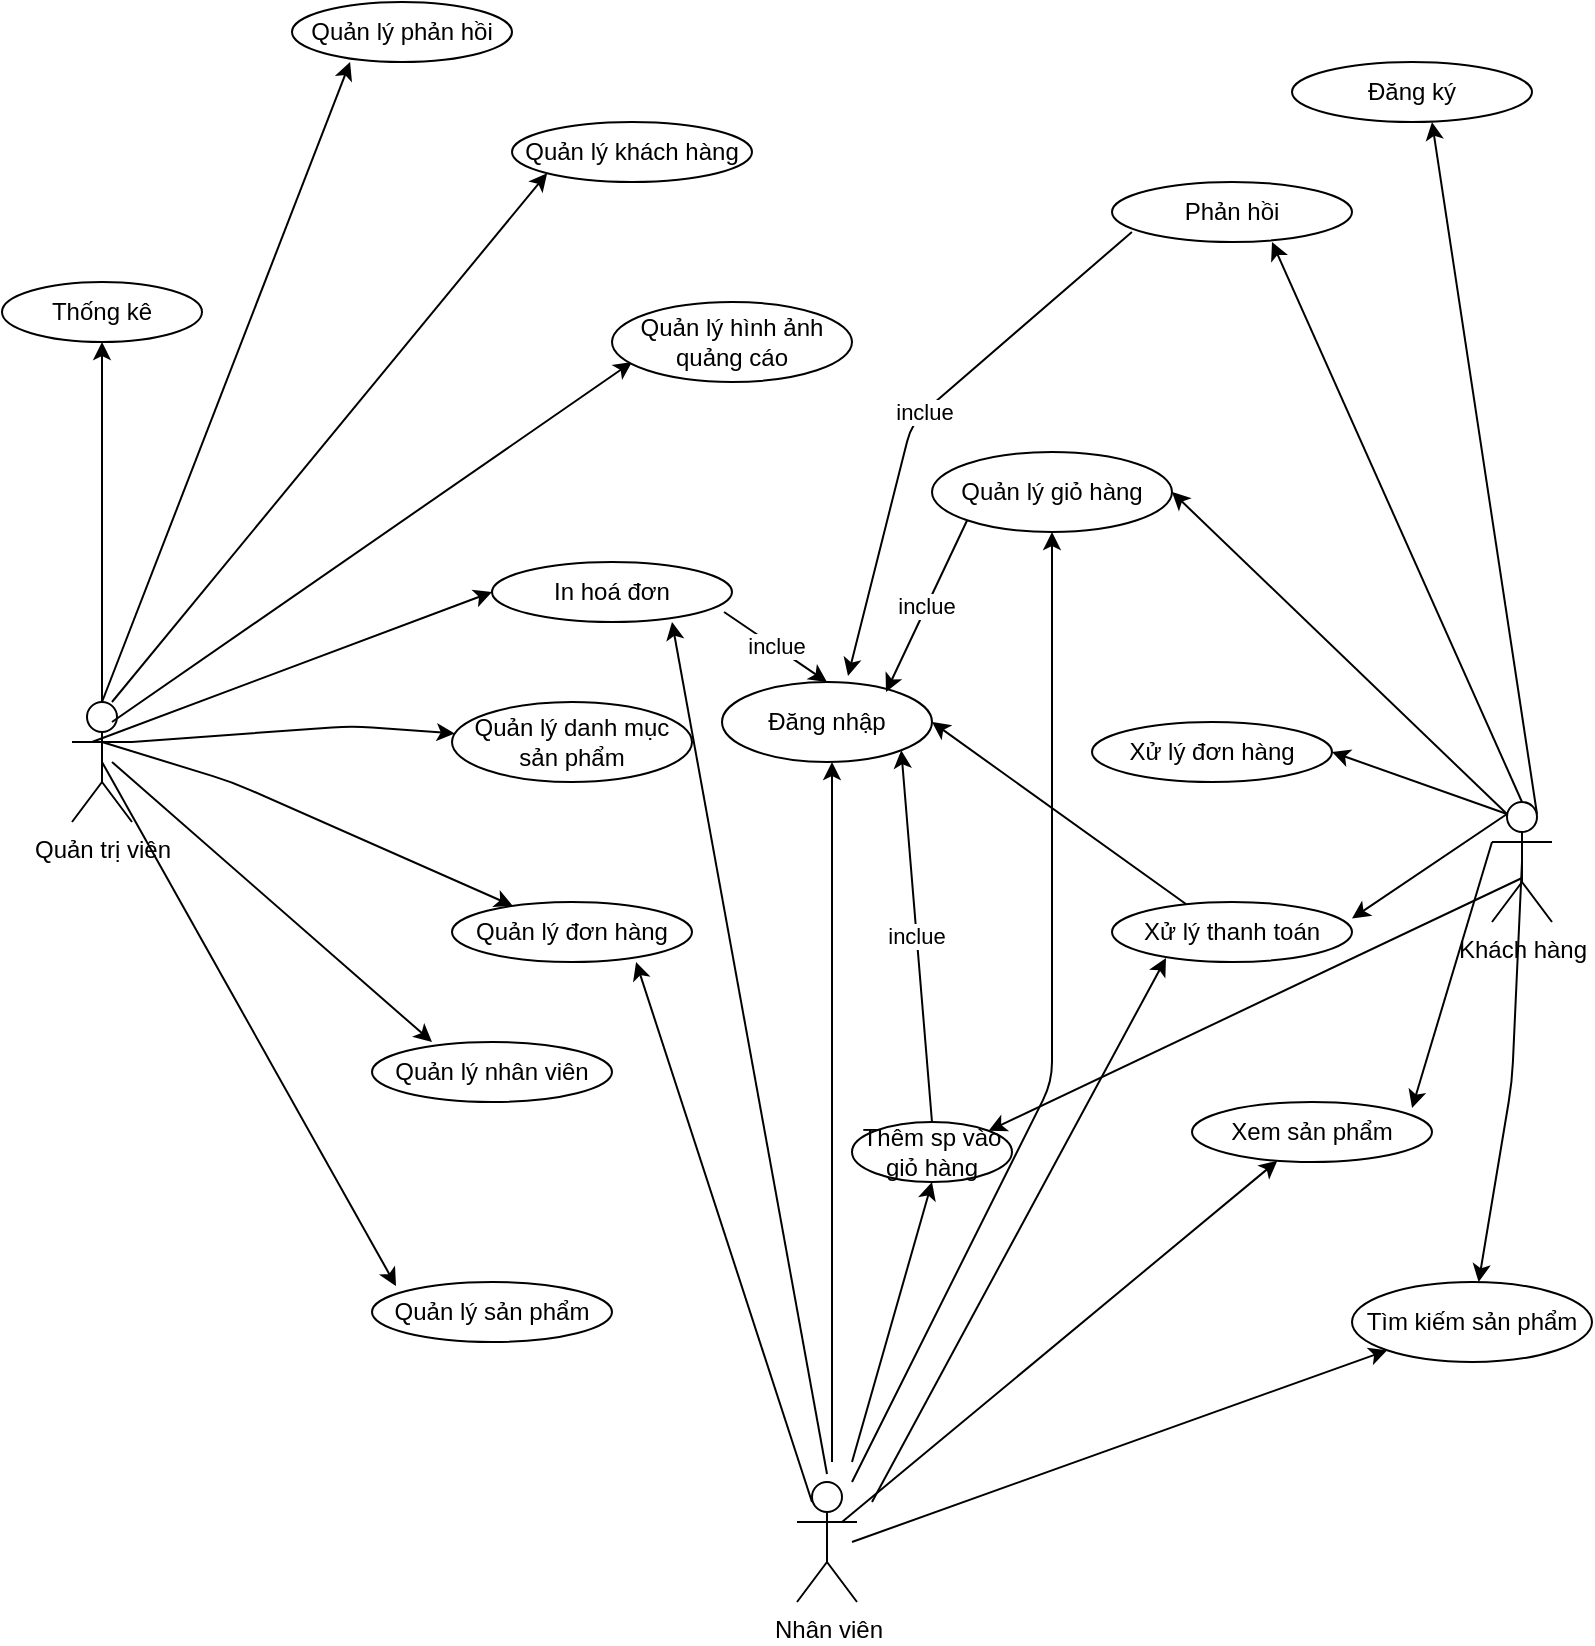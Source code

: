 <mxfile version="14.2.7" type="github">
  <diagram id="EtaGpR-xTcOXVBN7m2wx" name="Page-1">
    <mxGraphModel dx="1651" dy="448" grid="1" gridSize="10" guides="1" tooltips="1" connect="1" arrows="1" fold="1" page="1" pageScale="1" pageWidth="827" pageHeight="1169" math="0" shadow="0">
      <root>
        <mxCell id="0" />
        <mxCell id="1" parent="0" />
        <mxCell id="CAuI0zS19ivPaAHjLAb6-1" value="Quản trị viên" style="shape=umlActor;verticalLabelPosition=bottom;verticalAlign=top;html=1;outlineConnect=0;" vertex="1" parent="1">
          <mxGeometry x="-755" y="410" width="30" height="60" as="geometry" />
        </mxCell>
        <mxCell id="CAuI0zS19ivPaAHjLAb6-2" value="" style="endArrow=classic;html=1;exitX=0.5;exitY=0;exitDx=0;exitDy=0;exitPerimeter=0;entryX=0.5;entryY=1;entryDx=0;entryDy=0;" edge="1" parent="1" source="CAuI0zS19ivPaAHjLAb6-1" target="CAuI0zS19ivPaAHjLAb6-3">
          <mxGeometry width="50" height="50" relative="1" as="geometry">
            <mxPoint x="-735" y="410" as="sourcePoint" />
            <mxPoint x="-725" y="340" as="targetPoint" />
            <Array as="points" />
          </mxGeometry>
        </mxCell>
        <mxCell id="CAuI0zS19ivPaAHjLAb6-3" value="Thống kê" style="ellipse;whiteSpace=wrap;html=1;" vertex="1" parent="1">
          <mxGeometry x="-790" y="200" width="100" height="30" as="geometry" />
        </mxCell>
        <mxCell id="CAuI0zS19ivPaAHjLAb6-4" value="" style="endArrow=classic;html=1;entryX=0.264;entryY=1;entryDx=0;entryDy=0;entryPerimeter=0;exitX=0.5;exitY=0;exitDx=0;exitDy=0;exitPerimeter=0;" edge="1" parent="1" source="CAuI0zS19ivPaAHjLAb6-1" target="CAuI0zS19ivPaAHjLAb6-5">
          <mxGeometry width="50" height="50" relative="1" as="geometry">
            <mxPoint x="-730" y="420" as="sourcePoint" />
            <mxPoint x="-615" y="290" as="targetPoint" />
            <Array as="points" />
          </mxGeometry>
        </mxCell>
        <mxCell id="CAuI0zS19ivPaAHjLAb6-5" value="Quản lý phản hồi" style="ellipse;whiteSpace=wrap;html=1;" vertex="1" parent="1">
          <mxGeometry x="-645" y="60" width="110" height="30" as="geometry" />
        </mxCell>
        <mxCell id="CAuI0zS19ivPaAHjLAb6-6" value="" style="endArrow=classic;html=1;entryX=0;entryY=1;entryDx=0;entryDy=0;" edge="1" parent="1" target="CAuI0zS19ivPaAHjLAb6-7">
          <mxGeometry width="50" height="50" relative="1" as="geometry">
            <mxPoint x="-735" y="410" as="sourcePoint" />
            <mxPoint x="-515" y="260" as="targetPoint" />
          </mxGeometry>
        </mxCell>
        <mxCell id="CAuI0zS19ivPaAHjLAb6-7" value="Quản lý khách hàng" style="ellipse;whiteSpace=wrap;html=1;" vertex="1" parent="1">
          <mxGeometry x="-535" y="120" width="120" height="30" as="geometry" />
        </mxCell>
        <mxCell id="CAuI0zS19ivPaAHjLAb6-8" value="" style="endArrow=classic;html=1;" edge="1" parent="1">
          <mxGeometry width="50" height="50" relative="1" as="geometry">
            <mxPoint x="-735" y="420" as="sourcePoint" />
            <mxPoint x="-475" y="240" as="targetPoint" />
          </mxGeometry>
        </mxCell>
        <mxCell id="CAuI0zS19ivPaAHjLAb6-9" value="Quản lý hình ảnh quảng cáo" style="ellipse;whiteSpace=wrap;html=1;" vertex="1" parent="1">
          <mxGeometry x="-485" y="210" width="120" height="40" as="geometry" />
        </mxCell>
        <mxCell id="CAuI0zS19ivPaAHjLAb6-10" value="" style="endArrow=classic;html=1;entryX=0;entryY=0.5;entryDx=0;entryDy=0;" edge="1" parent="1" target="CAuI0zS19ivPaAHjLAb6-11">
          <mxGeometry width="50" height="50" relative="1" as="geometry">
            <mxPoint x="-745" y="430" as="sourcePoint" />
            <mxPoint x="-495" y="330" as="targetPoint" />
          </mxGeometry>
        </mxCell>
        <mxCell id="CAuI0zS19ivPaAHjLAb6-11" value="In hoá đơn" style="ellipse;whiteSpace=wrap;html=1;" vertex="1" parent="1">
          <mxGeometry x="-545" y="340" width="120" height="30" as="geometry" />
        </mxCell>
        <mxCell id="CAuI0zS19ivPaAHjLAb6-12" value="" style="endArrow=classic;html=1;exitX=1;exitY=0.333;exitDx=0;exitDy=0;exitPerimeter=0;" edge="1" parent="1" source="CAuI0zS19ivPaAHjLAb6-1" target="CAuI0zS19ivPaAHjLAb6-13">
          <mxGeometry width="50" height="50" relative="1" as="geometry">
            <mxPoint x="-715" y="510" as="sourcePoint" />
            <mxPoint x="-485" y="370" as="targetPoint" />
            <Array as="points">
              <mxPoint x="-615" y="422" />
            </Array>
          </mxGeometry>
        </mxCell>
        <mxCell id="CAuI0zS19ivPaAHjLAb6-13" value="Quản lý danh mục sản phẩm" style="ellipse;whiteSpace=wrap;html=1;" vertex="1" parent="1">
          <mxGeometry x="-565" y="410" width="120" height="40" as="geometry" />
        </mxCell>
        <mxCell id="CAuI0zS19ivPaAHjLAb6-14" value="" style="endArrow=classic;html=1;" edge="1" parent="1" target="CAuI0zS19ivPaAHjLAb6-15">
          <mxGeometry width="50" height="50" relative="1" as="geometry">
            <mxPoint x="-740" y="430" as="sourcePoint" />
            <mxPoint x="-505" y="420" as="targetPoint" />
            <Array as="points">
              <mxPoint x="-675" y="450" />
            </Array>
          </mxGeometry>
        </mxCell>
        <mxCell id="CAuI0zS19ivPaAHjLAb6-15" value="Quản lý đơn hàng" style="ellipse;whiteSpace=wrap;html=1;" vertex="1" parent="1">
          <mxGeometry x="-565" y="510" width="120" height="30" as="geometry" />
        </mxCell>
        <mxCell id="CAuI0zS19ivPaAHjLAb6-16" value="" style="endArrow=classic;html=1;" edge="1" parent="1">
          <mxGeometry width="50" height="50" relative="1" as="geometry">
            <mxPoint x="-735" y="440" as="sourcePoint" />
            <mxPoint x="-575" y="580" as="targetPoint" />
          </mxGeometry>
        </mxCell>
        <mxCell id="CAuI0zS19ivPaAHjLAb6-17" value="Quản lý nhân viên" style="ellipse;whiteSpace=wrap;html=1;" vertex="1" parent="1">
          <mxGeometry x="-605" y="580" width="120" height="30" as="geometry" />
        </mxCell>
        <mxCell id="CAuI0zS19ivPaAHjLAb6-18" value="Quản lý sản phẩm" style="ellipse;whiteSpace=wrap;html=1;" vertex="1" parent="1">
          <mxGeometry x="-605" y="700" width="120" height="30" as="geometry" />
        </mxCell>
        <mxCell id="CAuI0zS19ivPaAHjLAb6-19" value="" style="endArrow=classic;html=1;entryX=0.1;entryY=0.067;entryDx=0;entryDy=0;entryPerimeter=0;exitX=0.5;exitY=0.5;exitDx=0;exitDy=0;exitPerimeter=0;" edge="1" parent="1" source="CAuI0zS19ivPaAHjLAb6-1" target="CAuI0zS19ivPaAHjLAb6-18">
          <mxGeometry width="50" height="50" relative="1" as="geometry">
            <mxPoint x="-705" y="500" as="sourcePoint" />
            <mxPoint x="-579.96" y="485.01" as="targetPoint" />
            <Array as="points" />
          </mxGeometry>
        </mxCell>
        <mxCell id="CAuI0zS19ivPaAHjLAb6-224" value="Khách hàng" style="shape=umlActor;verticalLabelPosition=bottom;verticalAlign=top;html=1;outlineConnect=0;" vertex="1" parent="1">
          <mxGeometry x="-45" y="460" width="30" height="60" as="geometry" />
        </mxCell>
        <mxCell id="CAuI0zS19ivPaAHjLAb6-225" value="" style="endArrow=classic;html=1;exitX=0.5;exitY=0;exitDx=0;exitDy=0;exitPerimeter=0;" edge="1" parent="1" source="CAuI0zS19ivPaAHjLAb6-224">
          <mxGeometry width="50" height="50" relative="1" as="geometry">
            <mxPoint x="-115" y="455" as="sourcePoint" />
            <mxPoint x="-155" y="180" as="targetPoint" />
          </mxGeometry>
        </mxCell>
        <mxCell id="CAuI0zS19ivPaAHjLAb6-226" value="" style="endArrow=classic;html=1;exitX=0.75;exitY=0.1;exitDx=0;exitDy=0;exitPerimeter=0;" edge="1" parent="1" source="CAuI0zS19ivPaAHjLAb6-224">
          <mxGeometry width="50" height="50" relative="1" as="geometry">
            <mxPoint x="-45" y="480" as="sourcePoint" />
            <mxPoint x="-75" y="120" as="targetPoint" />
          </mxGeometry>
        </mxCell>
        <mxCell id="CAuI0zS19ivPaAHjLAb6-227" value="Đăng ký" style="ellipse;whiteSpace=wrap;html=1;" vertex="1" parent="1">
          <mxGeometry x="-145" y="90" width="120" height="30" as="geometry" />
        </mxCell>
        <mxCell id="CAuI0zS19ivPaAHjLAb6-228" value="Phản hồi" style="ellipse;whiteSpace=wrap;html=1;" vertex="1" parent="1">
          <mxGeometry x="-235" y="150" width="120" height="30" as="geometry" />
        </mxCell>
        <mxCell id="CAuI0zS19ivPaAHjLAb6-229" value="" style="endArrow=classic;html=1;exitX=0.25;exitY=0.1;exitDx=0;exitDy=0;exitPerimeter=0;entryX=1;entryY=0.5;entryDx=0;entryDy=0;" edge="1" parent="1" source="CAuI0zS19ivPaAHjLAb6-224" target="CAuI0zS19ivPaAHjLAb6-230">
          <mxGeometry width="50" height="50" relative="1" as="geometry">
            <mxPoint x="-135" y="470" as="sourcePoint" />
            <mxPoint x="-205" y="230" as="targetPoint" />
          </mxGeometry>
        </mxCell>
        <mxCell id="CAuI0zS19ivPaAHjLAb6-230" value="Quản lý giỏ hàng" style="ellipse;whiteSpace=wrap;html=1;" vertex="1" parent="1">
          <mxGeometry x="-325" y="285" width="120" height="40" as="geometry" />
        </mxCell>
        <mxCell id="CAuI0zS19ivPaAHjLAb6-231" value="" style="endArrow=classic;html=1;exitX=0.25;exitY=0.1;exitDx=0;exitDy=0;exitPerimeter=0;" edge="1" parent="1" source="CAuI0zS19ivPaAHjLAb6-224" target="CAuI0zS19ivPaAHjLAb6-232">
          <mxGeometry width="50" height="50" relative="1" as="geometry">
            <mxPoint x="-175" y="510" as="sourcePoint" />
            <mxPoint x="-225" y="370" as="targetPoint" />
            <Array as="points">
              <mxPoint x="-125" y="435" />
            </Array>
          </mxGeometry>
        </mxCell>
        <mxCell id="CAuI0zS19ivPaAHjLAb6-232" value="Xử lý đơn hàng" style="ellipse;whiteSpace=wrap;html=1;" vertex="1" parent="1">
          <mxGeometry x="-245" y="420" width="120" height="30" as="geometry" />
        </mxCell>
        <mxCell id="CAuI0zS19ivPaAHjLAb6-233" value="" style="endArrow=classic;html=1;exitX=0.25;exitY=0.1;exitDx=0;exitDy=0;exitPerimeter=0;entryX=1;entryY=0.275;entryDx=0;entryDy=0;entryPerimeter=0;" edge="1" parent="1" source="CAuI0zS19ivPaAHjLAb6-224" target="CAuI0zS19ivPaAHjLAb6-234">
          <mxGeometry width="50" height="50" relative="1" as="geometry">
            <mxPoint x="-155" y="520" as="sourcePoint" />
            <mxPoint x="-225" y="530" as="targetPoint" />
          </mxGeometry>
        </mxCell>
        <mxCell id="CAuI0zS19ivPaAHjLAb6-234" value="Xử lý thanh toán" style="ellipse;whiteSpace=wrap;html=1;" vertex="1" parent="1">
          <mxGeometry x="-235" y="510" width="120" height="30" as="geometry" />
        </mxCell>
        <mxCell id="CAuI0zS19ivPaAHjLAb6-235" style="edgeStyle=orthogonalEdgeStyle;rounded=0;orthogonalLoop=1;jettySize=auto;html=1;exitX=0.5;exitY=1;exitDx=0;exitDy=0;" edge="1" parent="1" source="CAuI0zS19ivPaAHjLAb6-234" target="CAuI0zS19ivPaAHjLAb6-234">
          <mxGeometry relative="1" as="geometry" />
        </mxCell>
        <mxCell id="CAuI0zS19ivPaAHjLAb6-236" value="" style="endArrow=classic;html=1;exitX=0;exitY=0.333;exitDx=0;exitDy=0;exitPerimeter=0;entryX=0.917;entryY=0.1;entryDx=0;entryDy=0;entryPerimeter=0;" edge="1" parent="1" source="CAuI0zS19ivPaAHjLAb6-224" target="CAuI0zS19ivPaAHjLAb6-237">
          <mxGeometry width="50" height="50" relative="1" as="geometry">
            <mxPoint x="-65" y="530" as="sourcePoint" />
            <mxPoint x="-165" y="580" as="targetPoint" />
          </mxGeometry>
        </mxCell>
        <mxCell id="CAuI0zS19ivPaAHjLAb6-237" value="Xem sản phẩm" style="ellipse;whiteSpace=wrap;html=1;" vertex="1" parent="1">
          <mxGeometry x="-195" y="610" width="120" height="30" as="geometry" />
        </mxCell>
        <mxCell id="CAuI0zS19ivPaAHjLAb6-238" value="" style="endArrow=classic;html=1;exitX=0.5;exitY=0.5;exitDx=0;exitDy=0;exitPerimeter=0;" edge="1" parent="1" source="CAuI0zS19ivPaAHjLAb6-224" target="CAuI0zS19ivPaAHjLAb6-239">
          <mxGeometry width="50" height="50" relative="1" as="geometry">
            <mxPoint x="-95" y="590" as="sourcePoint" />
            <mxPoint x="-165" y="660" as="targetPoint" />
            <Array as="points">
              <mxPoint x="-35" y="600" />
            </Array>
          </mxGeometry>
        </mxCell>
        <mxCell id="CAuI0zS19ivPaAHjLAb6-239" value="Tìm kiếm sản phẩm" style="ellipse;whiteSpace=wrap;html=1;" vertex="1" parent="1">
          <mxGeometry x="-115" y="700" width="120" height="40" as="geometry" />
        </mxCell>
        <mxCell id="CAuI0zS19ivPaAHjLAb6-240" value="Nhân viên" style="shape=umlActor;verticalLabelPosition=bottom;verticalAlign=top;html=1;outlineConnect=0;" vertex="1" parent="1">
          <mxGeometry x="-392.5" y="800" width="30" height="60" as="geometry" />
        </mxCell>
        <mxCell id="CAuI0zS19ivPaAHjLAb6-241" value="" style="endArrow=classic;html=1;" edge="1" parent="1">
          <mxGeometry width="50" height="50" relative="1" as="geometry">
            <mxPoint x="-375" y="790" as="sourcePoint" />
            <mxPoint x="-375" y="440" as="targetPoint" />
          </mxGeometry>
        </mxCell>
        <mxCell id="CAuI0zS19ivPaAHjLAb6-242" value="Đăng nhập" style="ellipse;whiteSpace=wrap;html=1;" vertex="1" parent="1">
          <mxGeometry x="-430" y="400" width="105" height="40" as="geometry" />
        </mxCell>
        <mxCell id="CAuI0zS19ivPaAHjLAb6-243" value="" style="endArrow=classic;html=1;" edge="1" parent="1">
          <mxGeometry width="50" height="50" relative="1" as="geometry">
            <mxPoint x="-365" y="790" as="sourcePoint" />
            <mxPoint x="-325" y="650" as="targetPoint" />
          </mxGeometry>
        </mxCell>
        <mxCell id="CAuI0zS19ivPaAHjLAb6-244" value="Thêm sp vào giỏ hàng" style="ellipse;whiteSpace=wrap;html=1;" vertex="1" parent="1">
          <mxGeometry x="-365" y="620" width="80" height="30" as="geometry" />
        </mxCell>
        <mxCell id="CAuI0zS19ivPaAHjLAb6-245" value="inclue" style="endArrow=classic;html=1;entryX=1;entryY=1;entryDx=0;entryDy=0;exitX=0.5;exitY=0;exitDx=0;exitDy=0;" edge="1" parent="1" source="CAuI0zS19ivPaAHjLAb6-244" target="CAuI0zS19ivPaAHjLAb6-242">
          <mxGeometry width="50" height="50" relative="1" as="geometry">
            <mxPoint x="-375" y="620" as="sourcePoint" />
            <mxPoint x="-325" y="570" as="targetPoint" />
          </mxGeometry>
        </mxCell>
        <mxCell id="CAuI0zS19ivPaAHjLAb6-246" value="" style="endArrow=classic;html=1;exitX=0.25;exitY=0.1;exitDx=0;exitDy=0;exitPerimeter=0;" edge="1" parent="1">
          <mxGeometry width="50" height="50" relative="1" as="geometry">
            <mxPoint x="-377.5" y="796" as="sourcePoint" />
            <mxPoint x="-455" y="370" as="targetPoint" />
          </mxGeometry>
        </mxCell>
        <mxCell id="CAuI0zS19ivPaAHjLAb6-247" value="" style="endArrow=classic;html=1;exitX=0;exitY=0.333;exitDx=0;exitDy=0;exitPerimeter=0;entryX=0.767;entryY=1;entryDx=0;entryDy=0;entryPerimeter=0;" edge="1" parent="1" target="CAuI0zS19ivPaAHjLAb6-15">
          <mxGeometry width="50" height="50" relative="1" as="geometry">
            <mxPoint x="-385" y="810" as="sourcePoint" />
            <mxPoint x="-435" y="540" as="targetPoint" />
          </mxGeometry>
        </mxCell>
        <mxCell id="CAuI0zS19ivPaAHjLAb6-249" value="" style="endArrow=classic;html=1;entryX=0.5;entryY=1;entryDx=0;entryDy=0;" edge="1" parent="1" target="CAuI0zS19ivPaAHjLAb6-230">
          <mxGeometry width="50" height="50" relative="1" as="geometry">
            <mxPoint x="-365" y="800" as="sourcePoint" />
            <mxPoint x="-315" y="750" as="targetPoint" />
            <Array as="points">
              <mxPoint x="-265" y="600" />
            </Array>
          </mxGeometry>
        </mxCell>
        <mxCell id="CAuI0zS19ivPaAHjLAb6-250" value="" style="endArrow=classic;html=1;exitX=1;exitY=0.333;exitDx=0;exitDy=0;exitPerimeter=0;entryX=0.225;entryY=0.933;entryDx=0;entryDy=0;entryPerimeter=0;" edge="1" parent="1" target="CAuI0zS19ivPaAHjLAb6-234">
          <mxGeometry width="50" height="50" relative="1" as="geometry">
            <mxPoint x="-355" y="810" as="sourcePoint" />
            <mxPoint x="-275" y="760" as="targetPoint" />
          </mxGeometry>
        </mxCell>
        <mxCell id="CAuI0zS19ivPaAHjLAb6-251" value="" style="endArrow=classic;html=1;exitX=0.5;exitY=0.5;exitDx=0;exitDy=0;exitPerimeter=0;" edge="1" parent="1" target="CAuI0zS19ivPaAHjLAb6-237">
          <mxGeometry width="50" height="50" relative="1" as="geometry">
            <mxPoint x="-370" y="820" as="sourcePoint" />
            <mxPoint x="-305" y="800" as="targetPoint" />
          </mxGeometry>
        </mxCell>
        <mxCell id="CAuI0zS19ivPaAHjLAb6-252" value="" style="endArrow=classic;html=1;entryX=0;entryY=1;entryDx=0;entryDy=0;" edge="1" parent="1" target="CAuI0zS19ivPaAHjLAb6-239">
          <mxGeometry width="50" height="50" relative="1" as="geometry">
            <mxPoint x="-365" y="830" as="sourcePoint" />
            <mxPoint x="-325" y="670" as="targetPoint" />
            <Array as="points" />
          </mxGeometry>
        </mxCell>
        <mxCell id="CAuI0zS19ivPaAHjLAb6-253" value="" style="endArrow=classic;html=1;entryX=1;entryY=0;entryDx=0;entryDy=0;" edge="1" parent="1" target="CAuI0zS19ivPaAHjLAb6-244">
          <mxGeometry width="50" height="50" relative="1" as="geometry">
            <mxPoint x="-30" y="498" as="sourcePoint" />
            <mxPoint x="-65" y="510" as="targetPoint" />
          </mxGeometry>
        </mxCell>
        <mxCell id="CAuI0zS19ivPaAHjLAb6-254" value="inclue" style="endArrow=classic;html=1;exitX=0.967;exitY=0.833;exitDx=0;exitDy=0;exitPerimeter=0;entryX=0.5;entryY=0;entryDx=0;entryDy=0;" edge="1" parent="1" source="CAuI0zS19ivPaAHjLAb6-11" target="CAuI0zS19ivPaAHjLAb6-242">
          <mxGeometry width="50" height="50" relative="1" as="geometry">
            <mxPoint x="-375" y="420" as="sourcePoint" />
            <mxPoint x="-325" y="370" as="targetPoint" />
          </mxGeometry>
        </mxCell>
        <mxCell id="CAuI0zS19ivPaAHjLAb6-255" value="inclue" style="endArrow=classic;html=1;entryX=0.6;entryY=-0.075;entryDx=0;entryDy=0;entryPerimeter=0;exitX=0.083;exitY=0.833;exitDx=0;exitDy=0;exitPerimeter=0;" edge="1" parent="1" source="CAuI0zS19ivPaAHjLAb6-228" target="CAuI0zS19ivPaAHjLAb6-242">
          <mxGeometry width="50" height="50" relative="1" as="geometry">
            <mxPoint x="-295" y="230" as="sourcePoint" />
            <mxPoint x="-245" y="180" as="targetPoint" />
            <Array as="points">
              <mxPoint x="-335" y="270" />
            </Array>
          </mxGeometry>
        </mxCell>
        <mxCell id="CAuI0zS19ivPaAHjLAb6-256" value="inclue" style="endArrow=classic;html=1;exitX=0;exitY=1;exitDx=0;exitDy=0;entryX=0.781;entryY=0.125;entryDx=0;entryDy=0;entryPerimeter=0;" edge="1" parent="1" source="CAuI0zS19ivPaAHjLAb6-230" target="CAuI0zS19ivPaAHjLAb6-242">
          <mxGeometry width="50" height="50" relative="1" as="geometry">
            <mxPoint x="-375" y="420" as="sourcePoint" />
            <mxPoint x="-305" y="410" as="targetPoint" />
          </mxGeometry>
        </mxCell>
        <mxCell id="CAuI0zS19ivPaAHjLAb6-257" value="" style="endArrow=classic;html=1;exitX=0.308;exitY=0.033;exitDx=0;exitDy=0;exitPerimeter=0;entryX=1;entryY=0.5;entryDx=0;entryDy=0;" edge="1" parent="1" source="CAuI0zS19ivPaAHjLAb6-234" target="CAuI0zS19ivPaAHjLAb6-242">
          <mxGeometry width="50" height="50" relative="1" as="geometry">
            <mxPoint x="-375" y="520" as="sourcePoint" />
            <mxPoint x="-325" y="470" as="targetPoint" />
          </mxGeometry>
        </mxCell>
      </root>
    </mxGraphModel>
  </diagram>
</mxfile>
